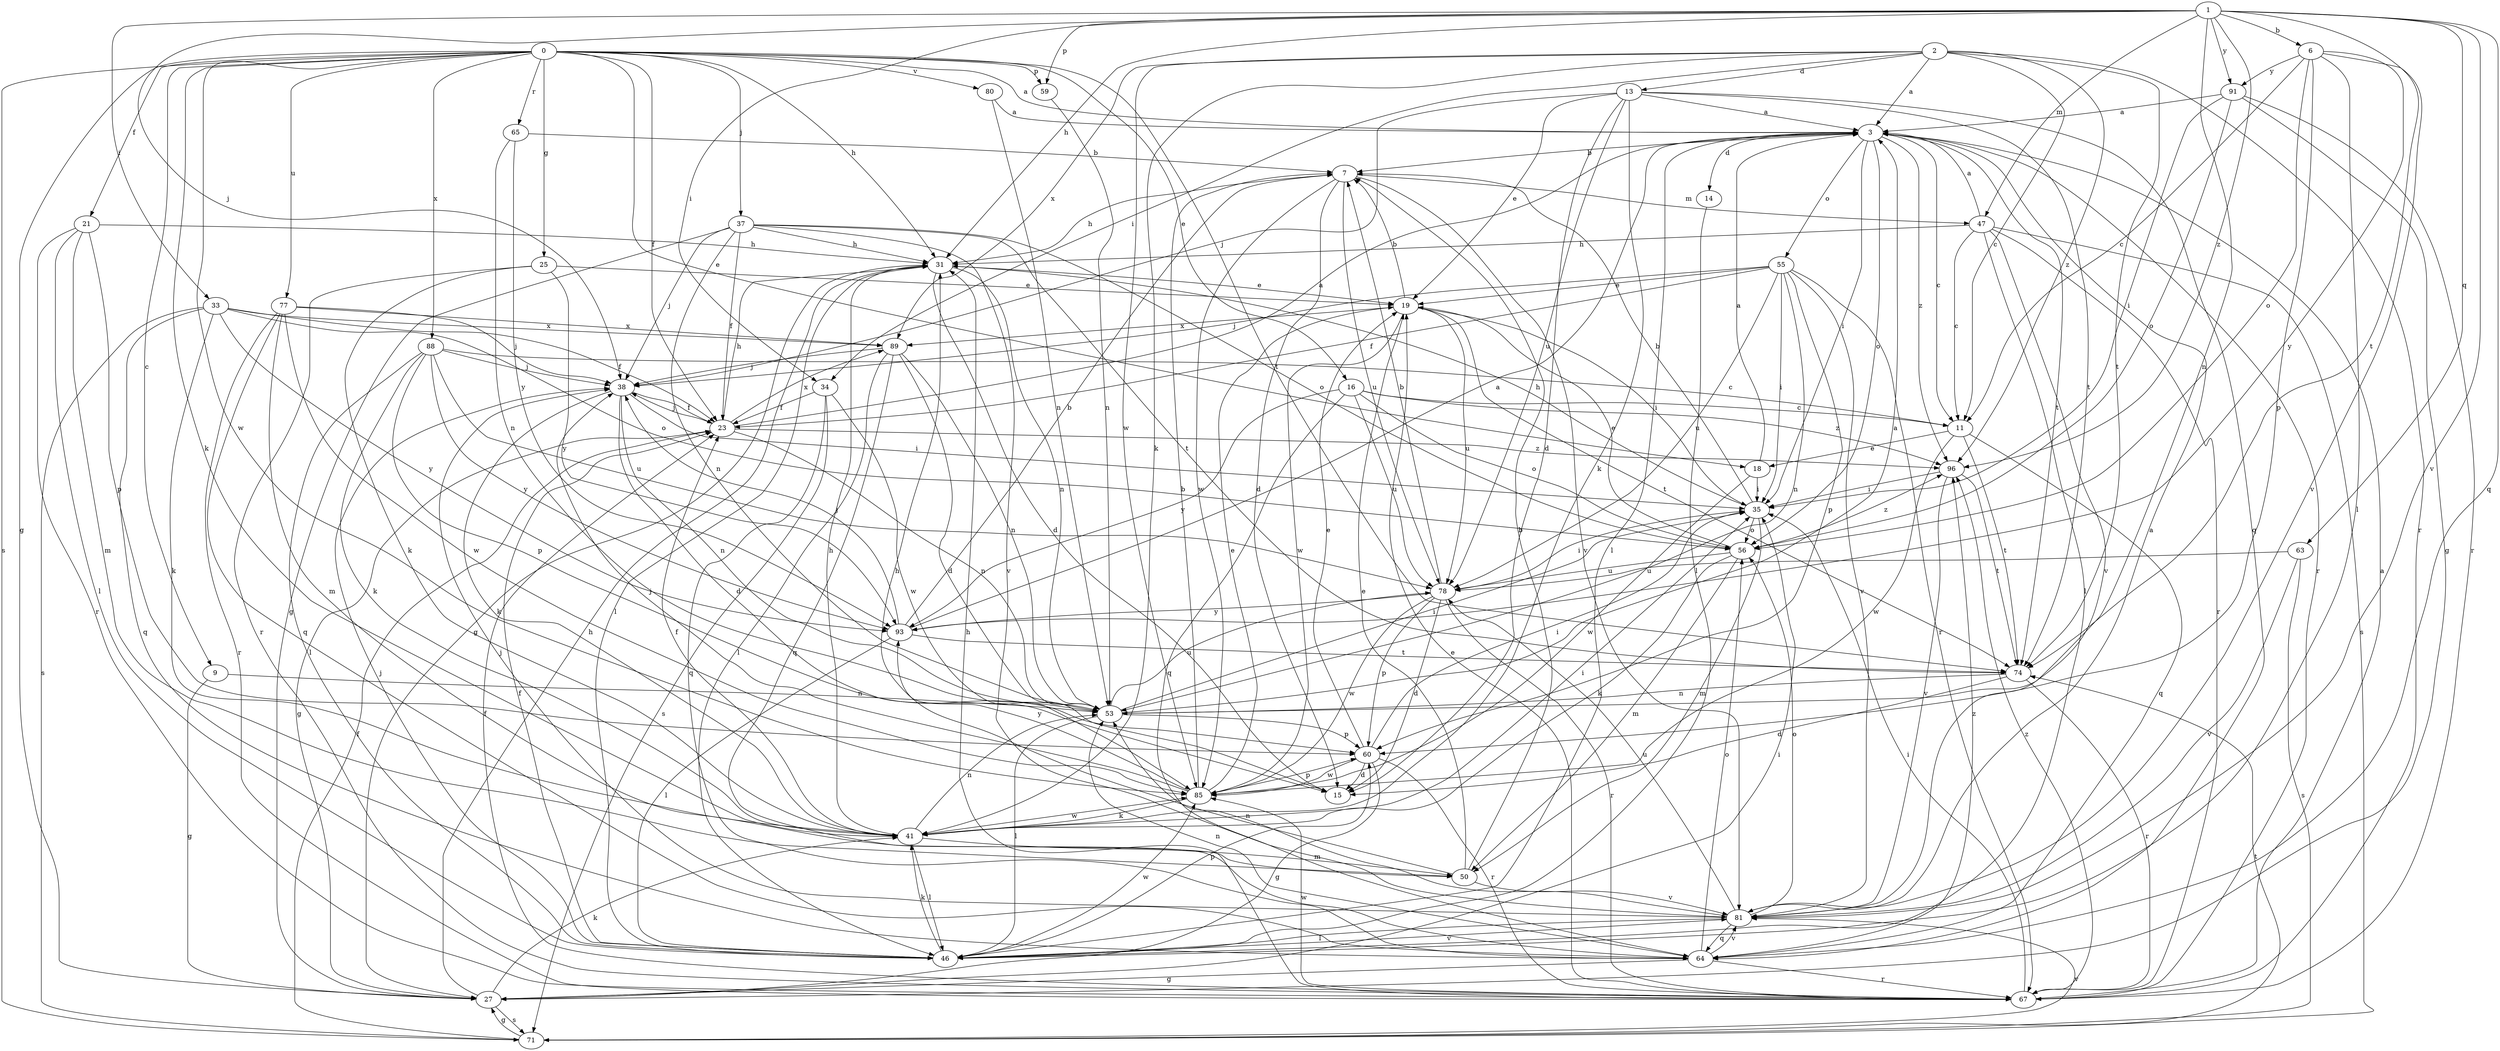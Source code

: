 strict digraph  {
0;
1;
2;
3;
6;
7;
9;
11;
13;
14;
15;
16;
18;
19;
21;
23;
25;
27;
31;
33;
34;
35;
37;
38;
41;
46;
47;
50;
53;
55;
56;
59;
60;
63;
64;
65;
67;
71;
74;
77;
78;
80;
81;
85;
88;
89;
91;
93;
96;
0 -> 3  [label=a];
0 -> 9  [label=c];
0 -> 16  [label=e];
0 -> 18  [label=e];
0 -> 21  [label=f];
0 -> 23  [label=f];
0 -> 25  [label=g];
0 -> 27  [label=g];
0 -> 31  [label=h];
0 -> 37  [label=j];
0 -> 41  [label=k];
0 -> 59  [label=p];
0 -> 65  [label=r];
0 -> 71  [label=s];
0 -> 74  [label=t];
0 -> 77  [label=u];
0 -> 80  [label=v];
0 -> 85  [label=w];
0 -> 88  [label=x];
1 -> 6  [label=b];
1 -> 31  [label=h];
1 -> 33  [label=i];
1 -> 34  [label=i];
1 -> 38  [label=j];
1 -> 47  [label=m];
1 -> 53  [label=n];
1 -> 59  [label=p];
1 -> 63  [label=q];
1 -> 64  [label=q];
1 -> 74  [label=t];
1 -> 81  [label=v];
1 -> 91  [label=y];
1 -> 96  [label=z];
2 -> 3  [label=a];
2 -> 11  [label=c];
2 -> 13  [label=d];
2 -> 34  [label=i];
2 -> 41  [label=k];
2 -> 67  [label=r];
2 -> 74  [label=t];
2 -> 85  [label=w];
2 -> 89  [label=x];
2 -> 96  [label=z];
3 -> 7  [label=b];
3 -> 11  [label=c];
3 -> 14  [label=d];
3 -> 35  [label=i];
3 -> 46  [label=l];
3 -> 55  [label=o];
3 -> 56  [label=o];
3 -> 67  [label=r];
3 -> 74  [label=t];
3 -> 96  [label=z];
6 -> 11  [label=c];
6 -> 46  [label=l];
6 -> 56  [label=o];
6 -> 60  [label=p];
6 -> 81  [label=v];
6 -> 91  [label=y];
6 -> 93  [label=y];
7 -> 15  [label=d];
7 -> 31  [label=h];
7 -> 47  [label=m];
7 -> 78  [label=u];
7 -> 81  [label=v];
7 -> 85  [label=w];
9 -> 27  [label=g];
9 -> 53  [label=n];
11 -> 18  [label=e];
11 -> 64  [label=q];
11 -> 74  [label=t];
11 -> 85  [label=w];
13 -> 3  [label=a];
13 -> 15  [label=d];
13 -> 19  [label=e];
13 -> 38  [label=j];
13 -> 41  [label=k];
13 -> 64  [label=q];
13 -> 74  [label=t];
13 -> 78  [label=u];
14 -> 46  [label=l];
16 -> 11  [label=c];
16 -> 56  [label=o];
16 -> 64  [label=q];
16 -> 78  [label=u];
16 -> 93  [label=y];
16 -> 96  [label=z];
18 -> 3  [label=a];
18 -> 35  [label=i];
18 -> 85  [label=w];
19 -> 7  [label=b];
19 -> 35  [label=i];
19 -> 74  [label=t];
19 -> 78  [label=u];
19 -> 85  [label=w];
19 -> 89  [label=x];
21 -> 31  [label=h];
21 -> 46  [label=l];
21 -> 50  [label=m];
21 -> 60  [label=p];
21 -> 67  [label=r];
23 -> 3  [label=a];
23 -> 27  [label=g];
23 -> 31  [label=h];
23 -> 38  [label=j];
23 -> 53  [label=n];
23 -> 89  [label=x];
23 -> 96  [label=z];
25 -> 19  [label=e];
25 -> 41  [label=k];
25 -> 67  [label=r];
25 -> 93  [label=y];
27 -> 31  [label=h];
27 -> 35  [label=i];
27 -> 41  [label=k];
27 -> 71  [label=s];
31 -> 15  [label=d];
31 -> 19  [label=e];
31 -> 27  [label=g];
31 -> 46  [label=l];
31 -> 53  [label=n];
33 -> 23  [label=f];
33 -> 41  [label=k];
33 -> 56  [label=o];
33 -> 64  [label=q];
33 -> 71  [label=s];
33 -> 89  [label=x];
33 -> 93  [label=y];
34 -> 23  [label=f];
34 -> 64  [label=q];
34 -> 71  [label=s];
34 -> 85  [label=w];
35 -> 7  [label=b];
35 -> 31  [label=h];
35 -> 50  [label=m];
35 -> 56  [label=o];
37 -> 23  [label=f];
37 -> 27  [label=g];
37 -> 31  [label=h];
37 -> 38  [label=j];
37 -> 53  [label=n];
37 -> 56  [label=o];
37 -> 74  [label=t];
37 -> 81  [label=v];
38 -> 15  [label=d];
38 -> 23  [label=f];
38 -> 35  [label=i];
38 -> 41  [label=k];
38 -> 53  [label=n];
41 -> 23  [label=f];
41 -> 31  [label=h];
41 -> 35  [label=i];
41 -> 46  [label=l];
41 -> 50  [label=m];
41 -> 53  [label=n];
41 -> 85  [label=w];
46 -> 23  [label=f];
46 -> 38  [label=j];
46 -> 41  [label=k];
46 -> 60  [label=p];
46 -> 81  [label=v];
46 -> 85  [label=w];
47 -> 3  [label=a];
47 -> 11  [label=c];
47 -> 31  [label=h];
47 -> 46  [label=l];
47 -> 67  [label=r];
47 -> 71  [label=s];
47 -> 81  [label=v];
50 -> 7  [label=b];
50 -> 19  [label=e];
50 -> 31  [label=h];
50 -> 81  [label=v];
53 -> 3  [label=a];
53 -> 35  [label=i];
53 -> 46  [label=l];
53 -> 60  [label=p];
53 -> 78  [label=u];
55 -> 19  [label=e];
55 -> 23  [label=f];
55 -> 35  [label=i];
55 -> 38  [label=j];
55 -> 53  [label=n];
55 -> 60  [label=p];
55 -> 67  [label=r];
55 -> 78  [label=u];
55 -> 81  [label=v];
56 -> 19  [label=e];
56 -> 41  [label=k];
56 -> 50  [label=m];
56 -> 78  [label=u];
56 -> 96  [label=z];
59 -> 53  [label=n];
60 -> 15  [label=d];
60 -> 19  [label=e];
60 -> 27  [label=g];
60 -> 35  [label=i];
60 -> 67  [label=r];
60 -> 85  [label=w];
63 -> 71  [label=s];
63 -> 78  [label=u];
63 -> 81  [label=v];
64 -> 27  [label=g];
64 -> 53  [label=n];
64 -> 56  [label=o];
64 -> 67  [label=r];
64 -> 81  [label=v];
64 -> 96  [label=z];
65 -> 7  [label=b];
65 -> 53  [label=n];
65 -> 93  [label=y];
67 -> 3  [label=a];
67 -> 19  [label=e];
67 -> 23  [label=f];
67 -> 31  [label=h];
67 -> 35  [label=i];
67 -> 85  [label=w];
67 -> 96  [label=z];
71 -> 23  [label=f];
71 -> 27  [label=g];
71 -> 74  [label=t];
71 -> 81  [label=v];
74 -> 15  [label=d];
74 -> 53  [label=n];
74 -> 67  [label=r];
77 -> 38  [label=j];
77 -> 50  [label=m];
77 -> 64  [label=q];
77 -> 67  [label=r];
77 -> 85  [label=w];
77 -> 89  [label=x];
78 -> 7  [label=b];
78 -> 15  [label=d];
78 -> 35  [label=i];
78 -> 60  [label=p];
78 -> 67  [label=r];
78 -> 85  [label=w];
78 -> 93  [label=y];
80 -> 3  [label=a];
80 -> 53  [label=n];
81 -> 3  [label=a];
81 -> 38  [label=j];
81 -> 46  [label=l];
81 -> 53  [label=n];
81 -> 56  [label=o];
81 -> 64  [label=q];
81 -> 78  [label=u];
85 -> 7  [label=b];
85 -> 19  [label=e];
85 -> 38  [label=j];
85 -> 41  [label=k];
85 -> 60  [label=p];
85 -> 93  [label=y];
88 -> 11  [label=c];
88 -> 38  [label=j];
88 -> 41  [label=k];
88 -> 46  [label=l];
88 -> 60  [label=p];
88 -> 78  [label=u];
88 -> 93  [label=y];
89 -> 15  [label=d];
89 -> 38  [label=j];
89 -> 46  [label=l];
89 -> 53  [label=n];
89 -> 64  [label=q];
91 -> 3  [label=a];
91 -> 27  [label=g];
91 -> 35  [label=i];
91 -> 56  [label=o];
91 -> 67  [label=r];
93 -> 3  [label=a];
93 -> 7  [label=b];
93 -> 38  [label=j];
93 -> 46  [label=l];
93 -> 74  [label=t];
96 -> 35  [label=i];
96 -> 74  [label=t];
96 -> 81  [label=v];
}
